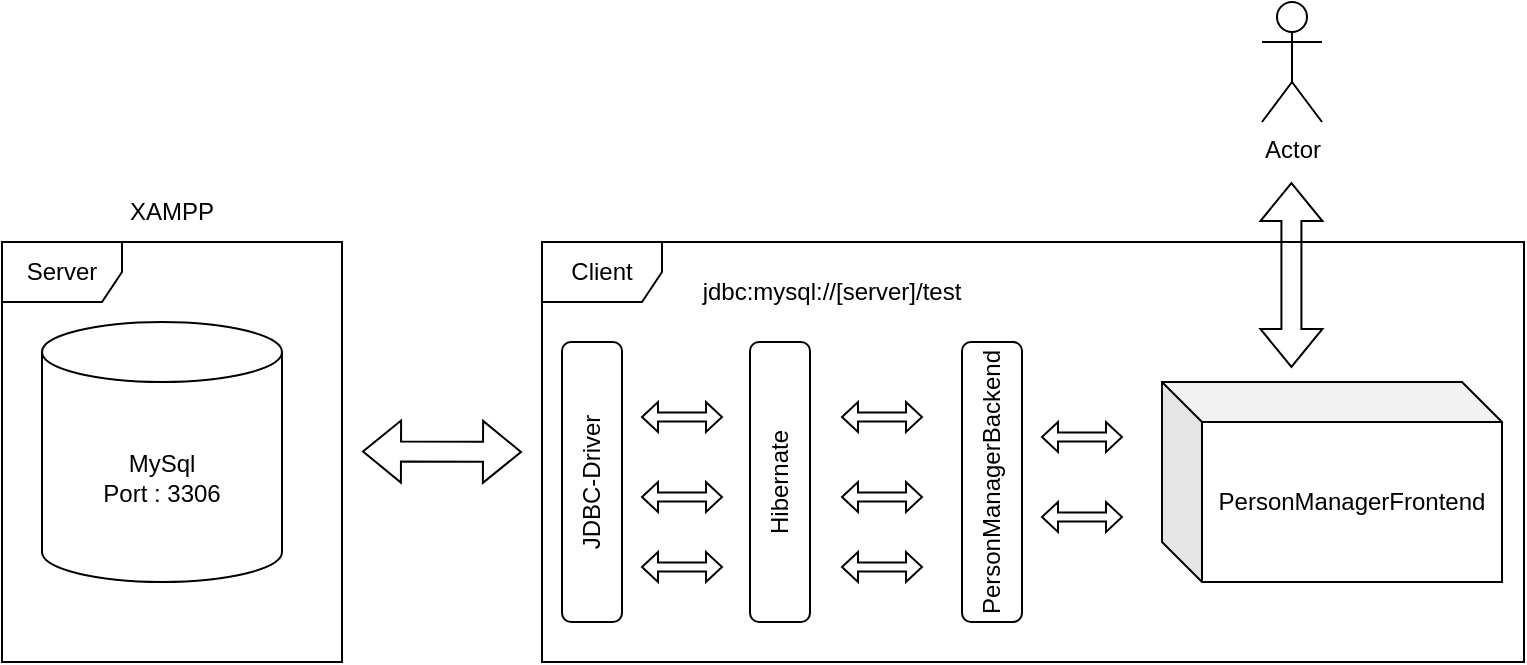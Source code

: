 <mxfile version="21.2.8" type="device">
  <diagram name="Seite-1" id="2w4AtKQmejPZ61Jx6JId">
    <mxGraphModel dx="987" dy="585" grid="0" gridSize="10" guides="1" tooltips="1" connect="1" arrows="1" fold="1" page="1" pageScale="1" pageWidth="1169" pageHeight="827" math="0" shadow="0">
      <root>
        <mxCell id="0" />
        <mxCell id="1" parent="0" />
        <mxCell id="SITax1jtSVOlII_Rxk9G-3" value="MySql&lt;br&gt;Port : 3306" style="shape=cylinder3;whiteSpace=wrap;html=1;boundedLbl=1;backgroundOutline=1;size=15;" parent="1" vertex="1">
          <mxGeometry x="203" y="387" width="120" height="130" as="geometry" />
        </mxCell>
        <mxCell id="SITax1jtSVOlII_Rxk9G-4" value="Server" style="shape=umlFrame;whiteSpace=wrap;html=1;pointerEvents=0;" parent="1" vertex="1">
          <mxGeometry x="183" y="347" width="170" height="210" as="geometry" />
        </mxCell>
        <mxCell id="SITax1jtSVOlII_Rxk9G-6" value="jdbc:mysql://[server]/test" style="text;html=1;strokeColor=none;fillColor=none;align=center;verticalAlign=middle;whiteSpace=wrap;rounded=0;" parent="1" vertex="1">
          <mxGeometry x="523" y="357" width="150" height="30" as="geometry" />
        </mxCell>
        <mxCell id="SITax1jtSVOlII_Rxk9G-7" value="Client" style="shape=umlFrame;whiteSpace=wrap;html=1;pointerEvents=0;" parent="1" vertex="1">
          <mxGeometry x="453" y="347" width="491" height="210" as="geometry" />
        </mxCell>
        <mxCell id="SITax1jtSVOlII_Rxk9G-8" value="JDBC-Driver" style="rounded=1;whiteSpace=wrap;html=1;horizontal=0;" parent="1" vertex="1">
          <mxGeometry x="463" y="397" width="30" height="140" as="geometry" />
        </mxCell>
        <mxCell id="SITax1jtSVOlII_Rxk9G-11" value="Hibernate" style="rounded=1;whiteSpace=wrap;html=1;horizontal=0;" parent="1" vertex="1">
          <mxGeometry x="557" y="397" width="30" height="140" as="geometry" />
        </mxCell>
        <mxCell id="SITax1jtSVOlII_Rxk9G-12" value="PersonManagerBackend" style="rounded=1;whiteSpace=wrap;html=1;horizontal=0;" parent="1" vertex="1">
          <mxGeometry x="663" y="397" width="30" height="140" as="geometry" />
        </mxCell>
        <mxCell id="SITax1jtSVOlII_Rxk9G-14" value="" style="shape=flexArrow;endArrow=classic;startArrow=classic;html=1;rounded=0;" parent="1" edge="1">
          <mxGeometry width="100" height="100" relative="1" as="geometry">
            <mxPoint x="363" y="451.71" as="sourcePoint" />
            <mxPoint x="443" y="452" as="targetPoint" />
          </mxGeometry>
        </mxCell>
        <mxCell id="SITax1jtSVOlII_Rxk9G-18" value="" style="shape=doubleArrow;whiteSpace=wrap;html=1;" parent="1" vertex="1">
          <mxGeometry x="503" y="427" width="40" height="15" as="geometry" />
        </mxCell>
        <mxCell id="SITax1jtSVOlII_Rxk9G-20" value="" style="shape=doubleArrow;whiteSpace=wrap;html=1;" parent="1" vertex="1">
          <mxGeometry x="503" y="467" width="40" height="15" as="geometry" />
        </mxCell>
        <mxCell id="SITax1jtSVOlII_Rxk9G-21" value="" style="shape=doubleArrow;whiteSpace=wrap;html=1;" parent="1" vertex="1">
          <mxGeometry x="503" y="502" width="40" height="15" as="geometry" />
        </mxCell>
        <mxCell id="SITax1jtSVOlII_Rxk9G-23" value="" style="shape=doubleArrow;whiteSpace=wrap;html=1;" parent="1" vertex="1">
          <mxGeometry x="603" y="427" width="40" height="15" as="geometry" />
        </mxCell>
        <mxCell id="SITax1jtSVOlII_Rxk9G-24" value="" style="shape=doubleArrow;whiteSpace=wrap;html=1;" parent="1" vertex="1">
          <mxGeometry x="603" y="467" width="40" height="15" as="geometry" />
        </mxCell>
        <mxCell id="SITax1jtSVOlII_Rxk9G-25" value="" style="shape=doubleArrow;whiteSpace=wrap;html=1;" parent="1" vertex="1">
          <mxGeometry x="603" y="502" width="40" height="15" as="geometry" />
        </mxCell>
        <mxCell id="SITax1jtSVOlII_Rxk9G-26" value="PersonManagerFrontend" style="shape=cube;whiteSpace=wrap;html=1;boundedLbl=1;backgroundOutline=1;darkOpacity=0.05;darkOpacity2=0.1;" parent="1" vertex="1">
          <mxGeometry x="763" y="417" width="170" height="100" as="geometry" />
        </mxCell>
        <mxCell id="SITax1jtSVOlII_Rxk9G-33" value="" style="shape=doubleArrow;whiteSpace=wrap;html=1;" parent="1" vertex="1">
          <mxGeometry x="703" y="477" width="40" height="15" as="geometry" />
        </mxCell>
        <mxCell id="SITax1jtSVOlII_Rxk9G-34" value="" style="shape=doubleArrow;whiteSpace=wrap;html=1;" parent="1" vertex="1">
          <mxGeometry x="703" y="437" width="40" height="15" as="geometry" />
        </mxCell>
        <mxCell id="SITax1jtSVOlII_Rxk9G-36" value="Actor" style="shape=umlActor;verticalLabelPosition=bottom;verticalAlign=top;html=1;outlineConnect=0;" parent="1" vertex="1">
          <mxGeometry x="813" y="227" width="30" height="60" as="geometry" />
        </mxCell>
        <mxCell id="SITax1jtSVOlII_Rxk9G-37" value="" style="shape=flexArrow;endArrow=classic;startArrow=classic;html=1;rounded=0;" parent="1" edge="1">
          <mxGeometry width="100" height="100" relative="1" as="geometry">
            <mxPoint x="827.71" y="410" as="sourcePoint" />
            <mxPoint x="827.71" y="317" as="targetPoint" />
          </mxGeometry>
        </mxCell>
        <mxCell id="SITax1jtSVOlII_Rxk9G-38" value="XAMPP" style="text;html=1;strokeColor=none;fillColor=none;align=center;verticalAlign=middle;whiteSpace=wrap;rounded=0;" parent="1" vertex="1">
          <mxGeometry x="238" y="317" width="60" height="30" as="geometry" />
        </mxCell>
      </root>
    </mxGraphModel>
  </diagram>
</mxfile>
